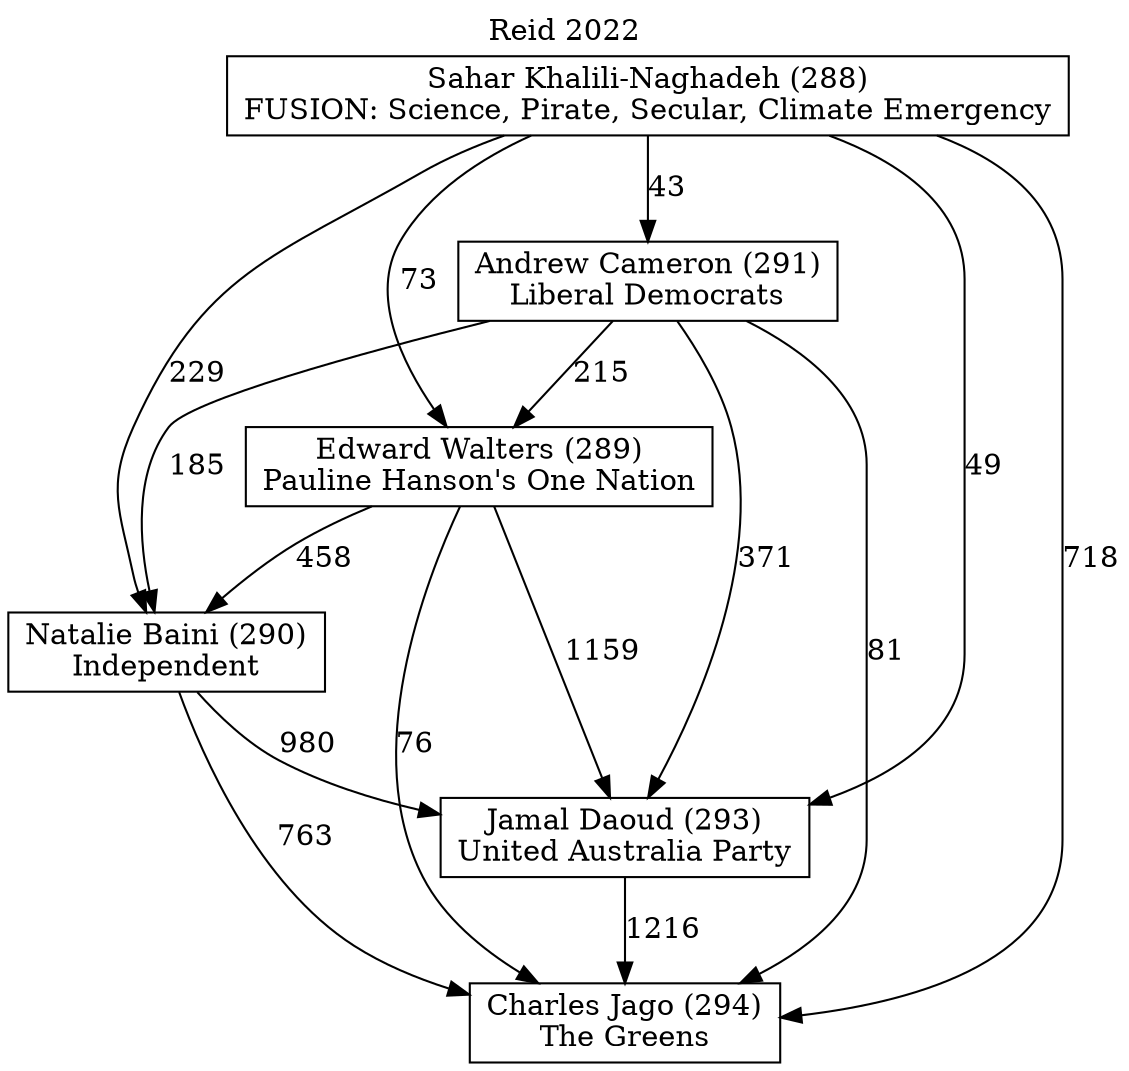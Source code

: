 // House preference flow
digraph "Charles Jago (294)_Reid_2022" {
	graph [label="Reid 2022" labelloc=t mclimit=10]
	node [shape=box]
	"Jamal Daoud (293)" [label="Jamal Daoud (293)
United Australia Party"]
	"Edward Walters (289)" [label="Edward Walters (289)
Pauline Hanson's One Nation"]
	"Andrew Cameron (291)" [label="Andrew Cameron (291)
Liberal Democrats"]
	"Sahar Khalili-Naghadeh (288)" [label="Sahar Khalili-Naghadeh (288)
FUSION: Science, Pirate, Secular, Climate Emergency"]
	"Charles Jago (294)" [label="Charles Jago (294)
The Greens"]
	"Natalie Baini (290)" [label="Natalie Baini (290)
Independent"]
	"Andrew Cameron (291)" -> "Natalie Baini (290)" [label=185]
	"Andrew Cameron (291)" -> "Edward Walters (289)" [label=215]
	"Sahar Khalili-Naghadeh (288)" -> "Jamal Daoud (293)" [label=49]
	"Sahar Khalili-Naghadeh (288)" -> "Edward Walters (289)" [label=73]
	"Andrew Cameron (291)" -> "Charles Jago (294)" [label=81]
	"Sahar Khalili-Naghadeh (288)" -> "Andrew Cameron (291)" [label=43]
	"Sahar Khalili-Naghadeh (288)" -> "Natalie Baini (290)" [label=229]
	"Natalie Baini (290)" -> "Charles Jago (294)" [label=763]
	"Andrew Cameron (291)" -> "Jamal Daoud (293)" [label=371]
	"Edward Walters (289)" -> "Natalie Baini (290)" [label=458]
	"Natalie Baini (290)" -> "Jamal Daoud (293)" [label=980]
	"Sahar Khalili-Naghadeh (288)" -> "Charles Jago (294)" [label=718]
	"Jamal Daoud (293)" -> "Charles Jago (294)" [label=1216]
	"Edward Walters (289)" -> "Jamal Daoud (293)" [label=1159]
	"Edward Walters (289)" -> "Charles Jago (294)" [label=76]
}

